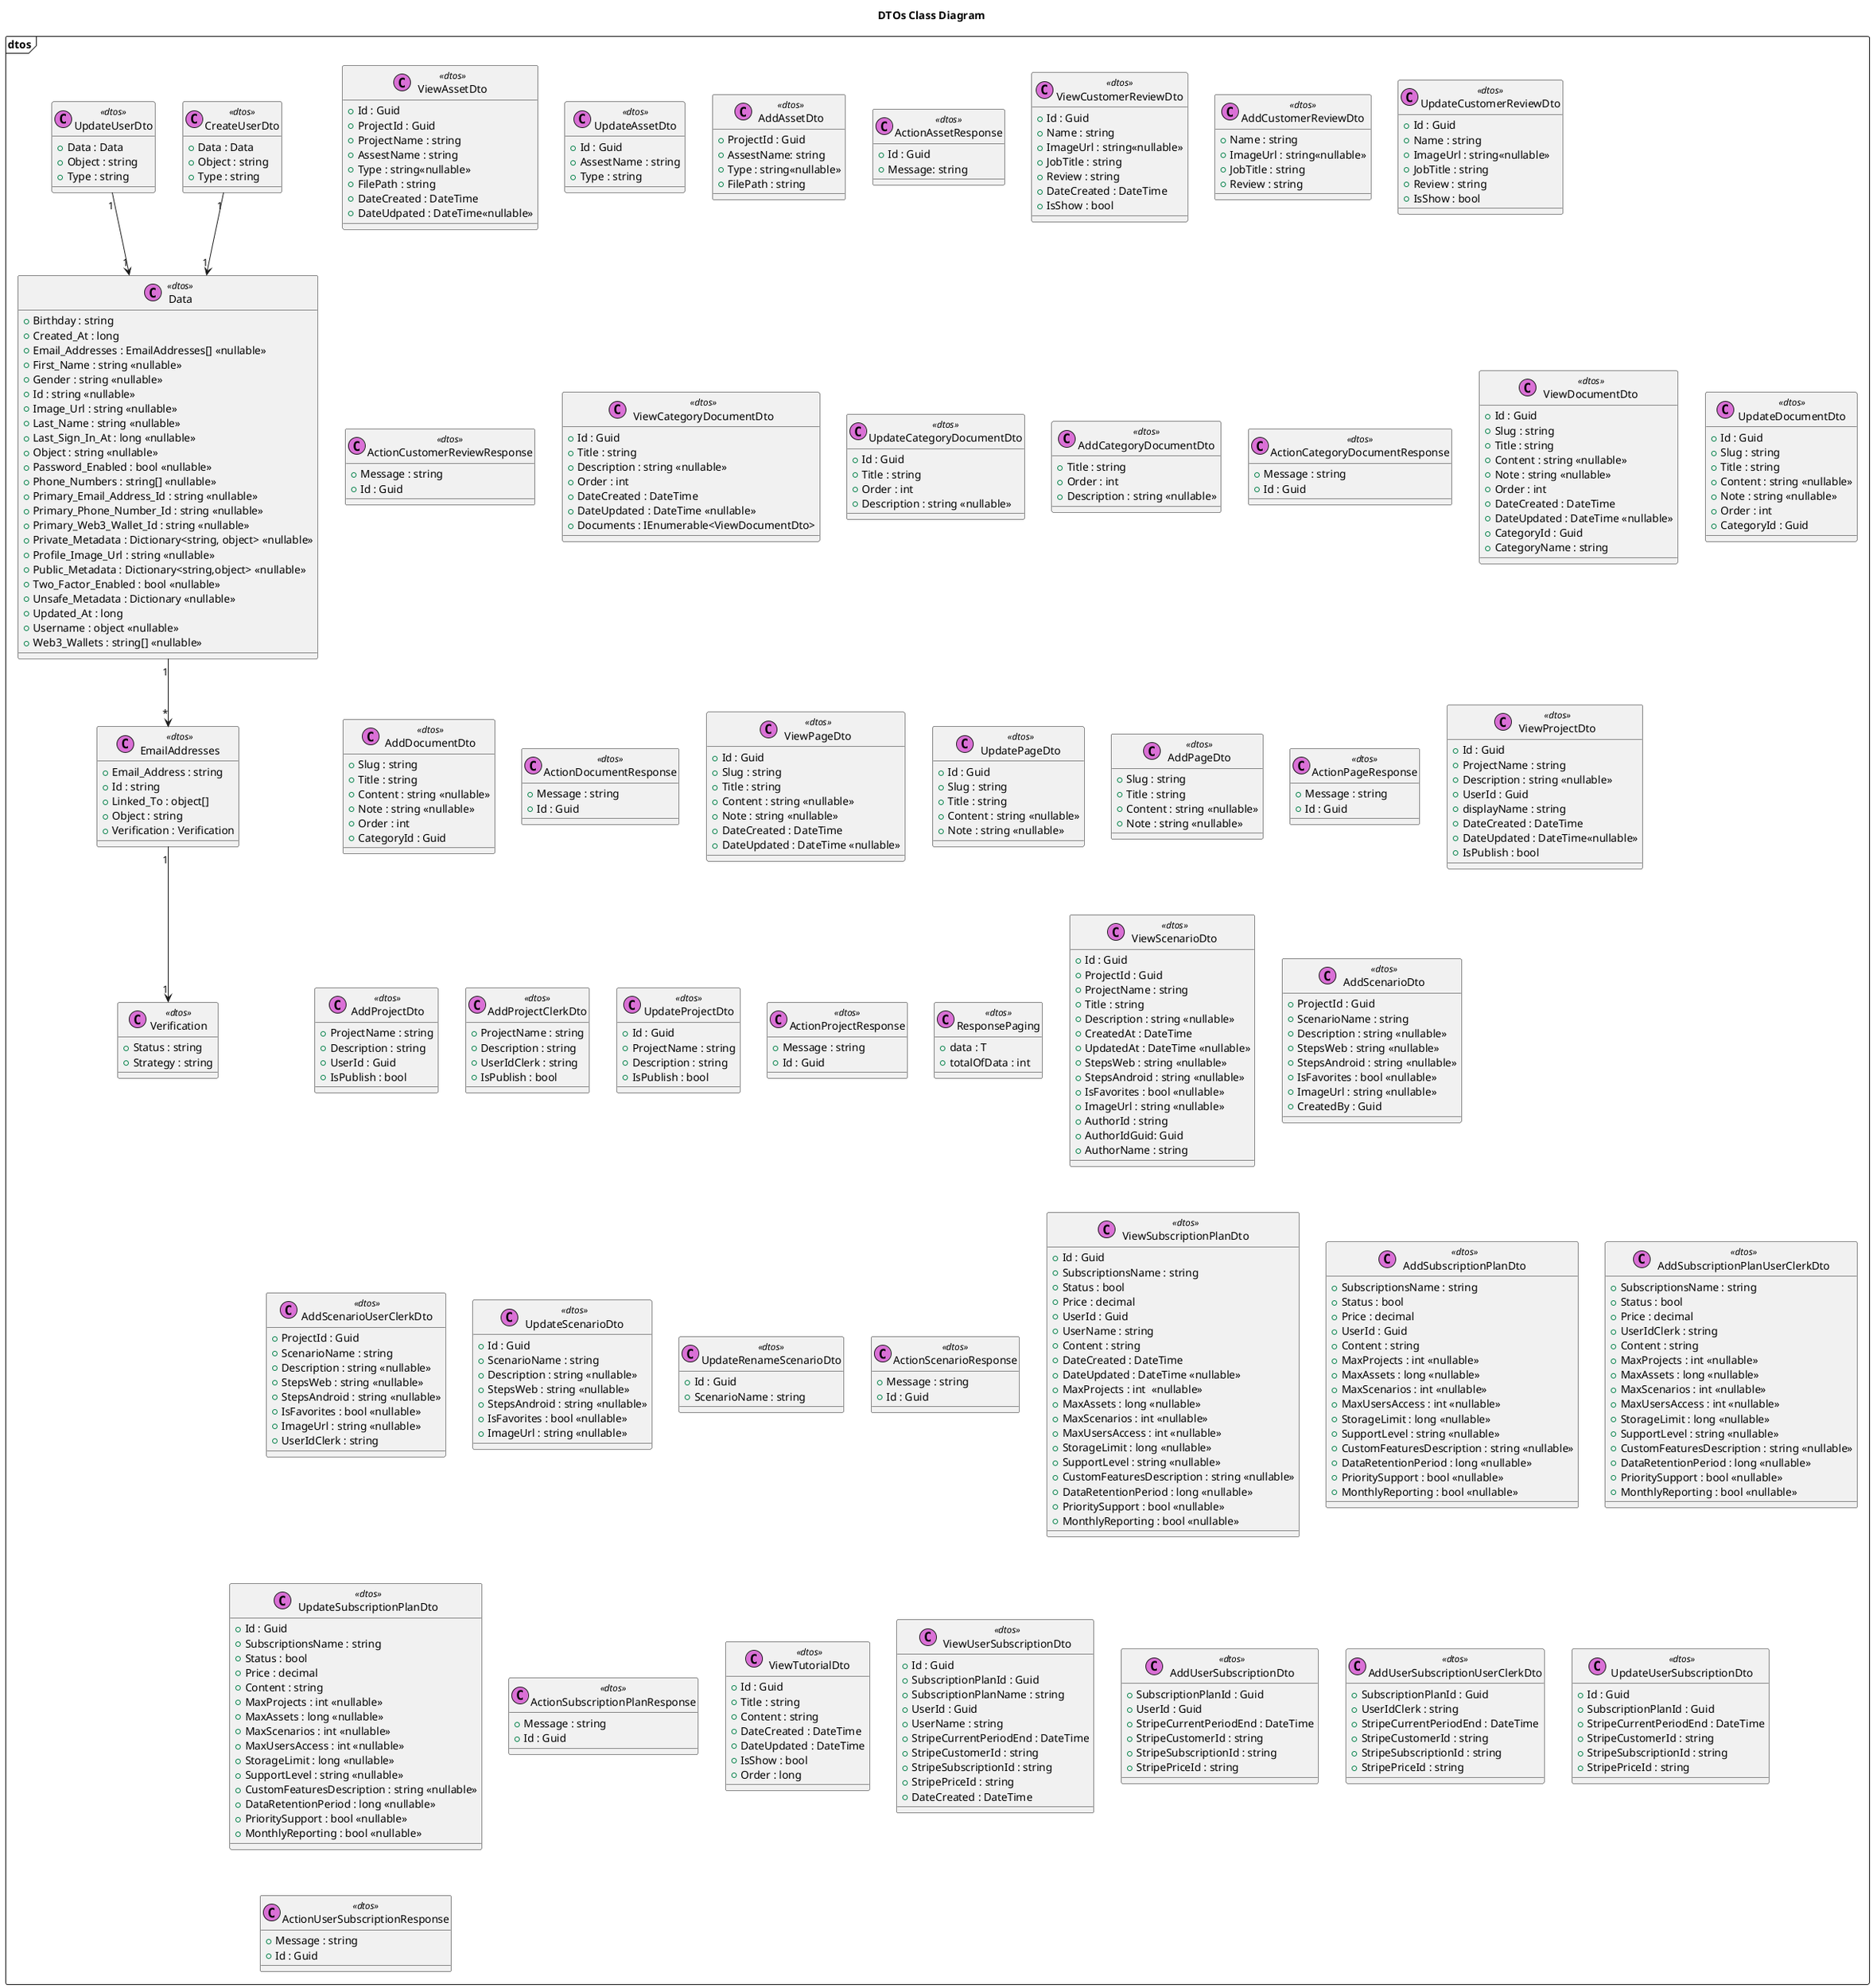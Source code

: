 @startuml DTOs

Title DTOs Class Diagram
'Character	Visibility
'-			private
'#			protected
'~			package private
'+			public

'Extension	<|--	Quan hệ mở rộng từ (là extends hoặc implements nhưng ko có annotations trong code)
'Composition	*--	 Quan hệ gắn kết chặt chẽ : part + of
'Aggregation	o--	Quan hệ liên kết giữa hai thực thể : use, has

package dtos <<Frame>> {
   'Asset DTO'
    !startsub ViewAssetDto
    class ViewAssetDto <<(C,orchid) dtos>> {
        + Id : Guid
        + ProjectId : Guid
        + ProjectName : string
        + AssestName : string
        + Type : string<<nullable>>
        + FilePath : string
        + DateCreated : DateTime
        + DateUdpated : DateTime<<nullable>>
    }
    !endsub

    !startsub UpdateAssetDto
    class UpdateAssetDto <<(C,orchid) dtos>> {
        + Id : Guid
        + AssestName : string
        + Type : string
    }
    !endsub

    !startsub AddAssetDto
    class AddAssetDto <<(C,orchid) dtos>> {
        + ProjectId : Guid
        + AssestName: string
        + Type : string<<nullable>>
        + FilePath : string
    }
    !endsub

    !startsub ActionAssetResponse
    class ActionAssetResponse <<(C,orchid) dtos>> {
        + Id : Guid
        + Message: string
    }
    !endsub
    'Asset DTO'


    'CustomerReview DTO'
    !startsub ViewCustomerReviewDto
    class ViewCustomerReviewDto <<(C,orchid) dtos>> {
        + Id : Guid
        + Name : string
        + ImageUrl : string<<nullable>>
        + JobTitle : string
        + Review : string
        + DateCreated : DateTime
        + IsShow : bool
    }
    !endsub

    !startsub AddCustomerReviewDto
    class AddCustomerReviewDto <<(C,orchid) dtos>> {
        + Name : string
        + ImageUrl : string<<nullable>>
        + JobTitle : string
        + Review : string
    }
    !endsub

    !startsub UpdateCustomerReviewDto
    class UpdateCustomerReviewDto <<(C,orchid) dtos>> {
        + Id : Guid
        + Name : string
        + ImageUrl : string<<nullable>>
        + JobTitle : string
        + Review : string
        + IsShow : bool
    }
    !endsub

    !startsub ActionCustomerReviewResponse
    class ActionCustomerReviewResponse <<(C,orchid) dtos>> {
        + Message : string
        + Id : Guid
    }
    !endsub
    'CustomerReview DTO'

   'CategoryDocuments DTO'
    !startsub ViewCategoryDocumentDto
    class ViewCategoryDocumentDto <<(C,orchid) dtos>> {
    + Id : Guid
    + Title : string
    + Description : string <<nullable>>
    + Order : int
    + DateCreated : DateTime
    + DateUpdated : DateTime <<nullable>>
    + Documents : IEnumerable<ViewDocumentDto>
    }
    !endsub

    !startsub UpdateCategoryDocumentDto
    class UpdateCategoryDocumentDto <<(C,orchid) dtos>> {
    + Id : Guid
    + Title : string
    + Order : int
    + Description : string <<nullable>>
    }
    !endsub


    !startsub AddCategoryDocumentDto
    class AddCategoryDocumentDto <<(C,orchid) dtos>> {
    + Title : string
    + Order : int
    + Description : string <<nullable>>
    }
    !endsub


    !startsub ActionCategoryDocumentResponse
    class ActionCategoryDocumentResponse <<(C,orchid) dtos>> {
    + Message : string
    + Id : Guid
    }
    !endsub
    'CategoryDocuments DTO'

    'Documents DTO'
    
    !startsub ViewDocumentDto
    class ViewDocumentDto <<(C,orchid) dtos>> {
    + Id : Guid
    + Slug : string
    + Title : string
    + Content : string <<nullable>>
    + Note : string <<nullable>>
    + Order : int
    + DateCreated : DateTime
    + DateUpdated : DateTime <<nullable>>
    + CategoryId : Guid
    + CategoryName : string
    }
    !endsub


    !startsub UpdateDocumentDto
    class UpdateDocumentDto <<(C,orchid) dtos>> {
    + Id : Guid
    + Slug : string
    + Title : string
    + Content : string <<nullable>>
    + Note : string <<nullable>>
    + Order : int
    + CategoryId : Guid
    }
    !endsub

    !startsub AddDocumentDto
    class AddDocumentDto <<(C,orchid) dtos>> {
    + Slug : string
    + Title : string
    + Content : string <<nullable>>
    + Note : string <<nullable>>
    + Order : int
    + CategoryId : Guid
    }
    !endsub

    !startsub ActionDocumentResponse
    class ActionDocumentResponse <<(C,orchid) dtos>> {
    + Message : string
    + Id : Guid
    }
    !endsub
    'Documents DTO'

    'Pages DTO'

    !startsub ViewPageDto
    class ViewPageDto <<(C,orchid) dtos>> {
    + Id : Guid
    + Slug : string
    + Title : string
    + Content : string <<nullable>>
    + Note : string <<nullable>>
    + DateCreated : DateTime 
    + DateUpdated : DateTime <<nullable>>
    }
    !endsub


    !startsub UpdatePageDto
    class UpdatePageDto <<(C,orchid) dtos>> {
    + Id : Guid
    + Slug : string
    + Title : string
    + Content : string <<nullable>>
    + Note : string <<nullable>>
    }
    !endsub

    !startsub AddPageDto
    class AddPageDto <<(C,orchid) dtos>> {
    + Slug : string
    + Title : string
    + Content : string <<nullable>>
    + Note : string <<nullable>>
    }
    !endsub

    !startsub ActionPageResponse
    class ActionPageResponse <<(C,orchid) dtos>> {
    + Message : string
    + Id : Guid
    }
    !endsub
    'Page DTO'

    'Project Dto
    !startsub ViewProjectDto
    class ViewProjectDto <<(C,orchid) dtos>> {
        + Id : Guid
        + ProjectName : string
        + Description : string <<nullable>>
        + UserId : Guid
        + displayName : string
        + DateCreated : DateTime
        + DateUpdated : DateTime<<nullable>>
        + IsPublish : bool
    }
    !endsub

    !startsub AddProjectDto
    class AddProjectDto <<(C,orchid) dtos>> {
        + ProjectName : string
        + Description : string
        + UserId : Guid
        + IsPublish : bool
    }
    !endsub

    !startsub AddProjectClerkDto
    class AddProjectClerkDto <<(C,orchid) dtos>> {
        + ProjectName : string
        + Description : string
        + UserIdClerk : string
        + IsPublish : bool
    }
    !endsub

    !startsub UpdateProjectDto
    class UpdateProjectDto <<(C,orchid) dtos>> {
        + Id : Guid
        + ProjectName : string
        + Description : string
        + IsPublish : bool
    }
    !endsub

    !startsub ActionProjectResponse
    class ActionProjectResponse <<(C,orchid) dtos>> {
        + Message : string
        + Id : Guid
    }
    !endsub
    'ProjectDto'

    'Response Paging'
    class ResponsePaging <<(C,orchid) dtos>> {
        + data : T
        + totalOfData : int
    }
    'Response Paging'

    'Scenario Dto
    !startsub ViewScenarioDto
    class ViewScenarioDto <<(C,orchid) dtos>> {
        + Id : Guid
        + ProjectId : Guid
        + ProjectName : string
        + Title : string
        + Description : string <<nullable>>
        + CreatedAt : DateTime
        + UpdatedAt : DateTime <<nullable>>
        + StepsWeb : string <<nullable>>
        + StepsAndroid : string <<nullable>>
        + IsFavorites : bool <<nullable>>
        + ImageUrl : string <<nullable>>
        + AuthorId : string
        + AuthorIdGuid: Guid
        + AuthorName : string
    }
    !endsub

    !startsub AddScenarioDto
    class AddScenarioDto <<(C,orchid) dtos>> {
        + ProjectId : Guid
        + ScenarioName : string
        + Description : string <<nullable>>
        + StepsWeb : string <<nullable>>
        + StepsAndroid : string <<nullable>>
        + IsFavorites : bool <<nullable>>
        + ImageUrl : string <<nullable>>
        + CreatedBy : Guid
    }
    !endsub

    !startsub AddScenarioUserClerkDto
    class AddScenarioUserClerkDto <<(C,orchid) dtos>> {
        + ProjectId : Guid
        + ScenarioName : string
        + Description : string <<nullable>>
        + StepsWeb : string <<nullable>>
        + StepsAndroid : string <<nullable>>
        + IsFavorites : bool <<nullable>>
        + ImageUrl : string <<nullable>>
        + UserIdClerk : string
    }
    !endsub

    !startsub UpdateScenarioDto
    class UpdateScenarioDto <<(C,orchid) dtos>> {
        + Id : Guid
        + ScenarioName : string
        + Description : string <<nullable>>
        + StepsWeb : string <<nullable>>
        + StepsAndroid : string <<nullable>>
        + IsFavorites : bool <<nullable>>
        + ImageUrl : string <<nullable>>
    }
    !endsub

    !startsub UpdateRenameScenarioDto
    class UpdateRenameScenarioDto <<(C,orchid) dtos>> {
        + Id : Guid
        + ScenarioName : string
    }
    !endsub

    !startsub ActionScenarioResponse
    class ActionScenarioResponse <<(C,orchid) dtos>> {
        + Message : string
        + Id : Guid
    }
    !endsub

    'Scenario DTO'

    'Subscription Plan Dtos
    !startsub ViewSubscriptionPlanDto
    class ViewSubscriptionPlanDto <<(C,orchid) dtos>> {
        + Id : Guid
        + SubscriptionsName : string
        + Status : bool
        + Price : decimal
        + UserId : Guid
        + UserName : string
        + Content : string
        + DateCreated : DateTime
        + DateUpdated : DateTime <<nullable>>
        + MaxProjects : int  <<nullable>>
        + MaxAssets : long <<nullable>>
        + MaxScenarios : int <<nullable>>
        + MaxUsersAccess : int <<nullable>>
        + StorageLimit : long <<nullable>>
        + SupportLevel : string <<nullable>>
        + CustomFeaturesDescription : string <<nullable>>
        + DataRetentionPeriod : long <<nullable>>
        + PrioritySupport : bool <<nullable>>
        + MonthlyReporting : bool <<nullable>>
    }
    !endsub

    !startsub AddSubscriptionPlanDto
    class AddSubscriptionPlanDto <<(C,orchid) dtos>> {
        + SubscriptionsName : string
        + Status : bool
        + Price : decimal
        + UserId : Guid
        + Content : string
        + MaxProjects : int <<nullable>>
        + MaxAssets : long <<nullable>>
        + MaxScenarios : int <<nullable>>
        + MaxUsersAccess : int <<nullable>>
        + StorageLimit : long <<nullable>>
        + SupportLevel : string <<nullable>>
        + CustomFeaturesDescription : string <<nullable>>
        + DataRetentionPeriod : long <<nullable>>
        + PrioritySupport : bool <<nullable>>
        + MonthlyReporting : bool <<nullable>>
    }
    !endsub

    !startsub AddSubscriptionPlanUserClerkDto
    class AddSubscriptionPlanUserClerkDto <<(C,orchid) dtos>> {
        + SubscriptionsName : string
        + Status : bool
        + Price : decimal
        + UserIdClerk : string
        + Content : string
        + MaxProjects : int <<nullable>>
        + MaxAssets : long <<nullable>>
        + MaxScenarios : int <<nullable>>
        + MaxUsersAccess : int <<nullable>>
        + StorageLimit : long <<nullable>>
        + SupportLevel : string <<nullable>>
        + CustomFeaturesDescription : string <<nullable>>
        + DataRetentionPeriod : long <<nullable>>
        + PrioritySupport : bool <<nullable>>
        + MonthlyReporting : bool <<nullable>>
    }
    !endsub

    !startsub UpdateSubscriptionPlanDto
    class UpdateSubscriptionPlanDto <<(C,orchid) dtos>> {
        + Id : Guid
        + SubscriptionsName : string
        + Status : bool
        + Price : decimal
        + Content : string
        + MaxProjects : int <<nullable>>
        + MaxAssets : long <<nullable>>
        + MaxScenarios : int <<nullable>>
        + MaxUsersAccess : int <<nullable>>
        + StorageLimit : long <<nullable>>
        + SupportLevel : string <<nullable>>
        + CustomFeaturesDescription : string <<nullable>>
        + DataRetentionPeriod : long <<nullable>>
        + PrioritySupport : bool <<nullable>>
        + MonthlyReporting : bool <<nullable>>
    }
    !endsub

    !startsub ActionSubscriptionPlanResponse
    class ActionSubscriptionPlanResponse <<(C,orchid) dtos>> {
        + Message : string
        + Id : Guid
    }
    !endsub
    'SubscriptionPlan DTo'

    'Tutorial Dtos
    !startsub ViewTutorialDto
    class ViewTutorialDto <<(C,orchid) dtos>> {
        + Id : Guid
        + Title : string
        + Content : string
        + DateCreated : DateTime
        + DateUpdated : DateTime
        + IsShow : bool
        + Order : long
    }
    !endsub


    'User Dtos
    !startsub Data
    class Data <<(C,orchid) dtos>> {
        + Birthday : string
        + Created_At : long
        + Email_Addresses : EmailAddresses[] <<nullable>>
        + First_Name : string <<nullable>>
        + Gender : string <<nullable>>
        + Id : string <<nullable>>
        + Image_Url : string <<nullable>>
        + Last_Name : string <<nullable>>
        + Last_Sign_In_At : long <<nullable>>
        + Object : string <<nullable>>
        + Password_Enabled : bool <<nullable>>
        + Phone_Numbers : string[] <<nullable>>
        + Primary_Email_Address_Id : string <<nullable>>
        + Primary_Phone_Number_Id : string <<nullable>>
        + Primary_Web3_Wallet_Id : string <<nullable>>
        + Private_Metadata : Dictionary<string, object> <<nullable>>
        + Profile_Image_Url : string <<nullable>>
        + Public_Metadata : Dictionary<string,object> <<nullable>>
        + Two_Factor_Enabled : bool <<nullable>>
        + Unsafe_Metadata : Dictionary <<nullable>>
        + Updated_At : long 
        + Username : object <<nullable>>
        + Web3_Wallets : string[] <<nullable>>
    }
    !endsub

    !startsub EmailAddresses
    class EmailAddresses <<(C,orchid) dtos>> {
        + Email_Address : string
        + Id : string
        + Linked_To : object[]
        + Object : string
        + Verification : Verification
    }
    !endsub

    !startsub Verification
    class Verification <<(C,orchid) dtos>> {
        + Status : string
        + Strategy : string
    }
    !endsub

    !startsub CreateUserDto
    class CreateUserDto <<(C,orchid) dtos>> {
        + Data : Data
        + Object : string
        + Type : string
    }
    !endsub

    !startsub UpdateUserDto
    class UpdateUserDto <<(C,orchid) dtos>> {
        + Data : Data
        + Object : string
        + Type : string
    }
    !endsub

    'Relationships
    Data "1" --> "*" EmailAddresses
    EmailAddresses "1" --> "1" Verification
    CreateUserDto "1" --> "1" Data
    UpdateUserDto "1" --> "1" Data

'User Subscription Dtos
    !startsub ViewUserSubscriptionDto
    class ViewUserSubscriptionDto <<(C,orchid) dtos>> {
        + Id : Guid
        + SubscriptionPlanId : Guid
        + SubscriptionPlanName : string
        + UserId : Guid
        + UserName : string
        + StripeCurrentPeriodEnd : DateTime
        + StripeCustomerId : string
        + StripeSubscriptionId : string
        + StripePriceId : string
        + DateCreated : DateTime
    }
    !endsub

    !startsub AddUserSubscriptionDto
    class AddUserSubscriptionDto <<(C,orchid) dtos>> {
        + SubscriptionPlanId : Guid
        + UserId : Guid
        + StripeCurrentPeriodEnd : DateTime
        + StripeCustomerId : string
        + StripeSubscriptionId : string
        + StripePriceId : string
    }
    !endsub

    !startsub AddUserSubscriptionUserClerkDto
    class AddUserSubscriptionUserClerkDto <<(C,orchid) dtos>> {
        + SubscriptionPlanId : Guid
        + UserIdClerk : string
        + StripeCurrentPeriodEnd : DateTime
        + StripeCustomerId : string
        + StripeSubscriptionId : string
        + StripePriceId : string
    }
    !endsub

    !startsub UpdateUserSubscriptionDto
    class UpdateUserSubscriptionDto <<(C,orchid) dtos>> {
        + Id : Guid
        + SubscriptionPlanId : Guid
        + StripeCurrentPeriodEnd : DateTime
        + StripeCustomerId : string
        + StripeSubscriptionId : string
        + StripePriceId : string
    }
    !endsub

    !startsub ActionUserSubscriptionResponse
    class ActionUserSubscriptionResponse <<(C,orchid) dtos>> {
        + Message : string
        + Id : Guid
    }
    !endsub

}

@enduml